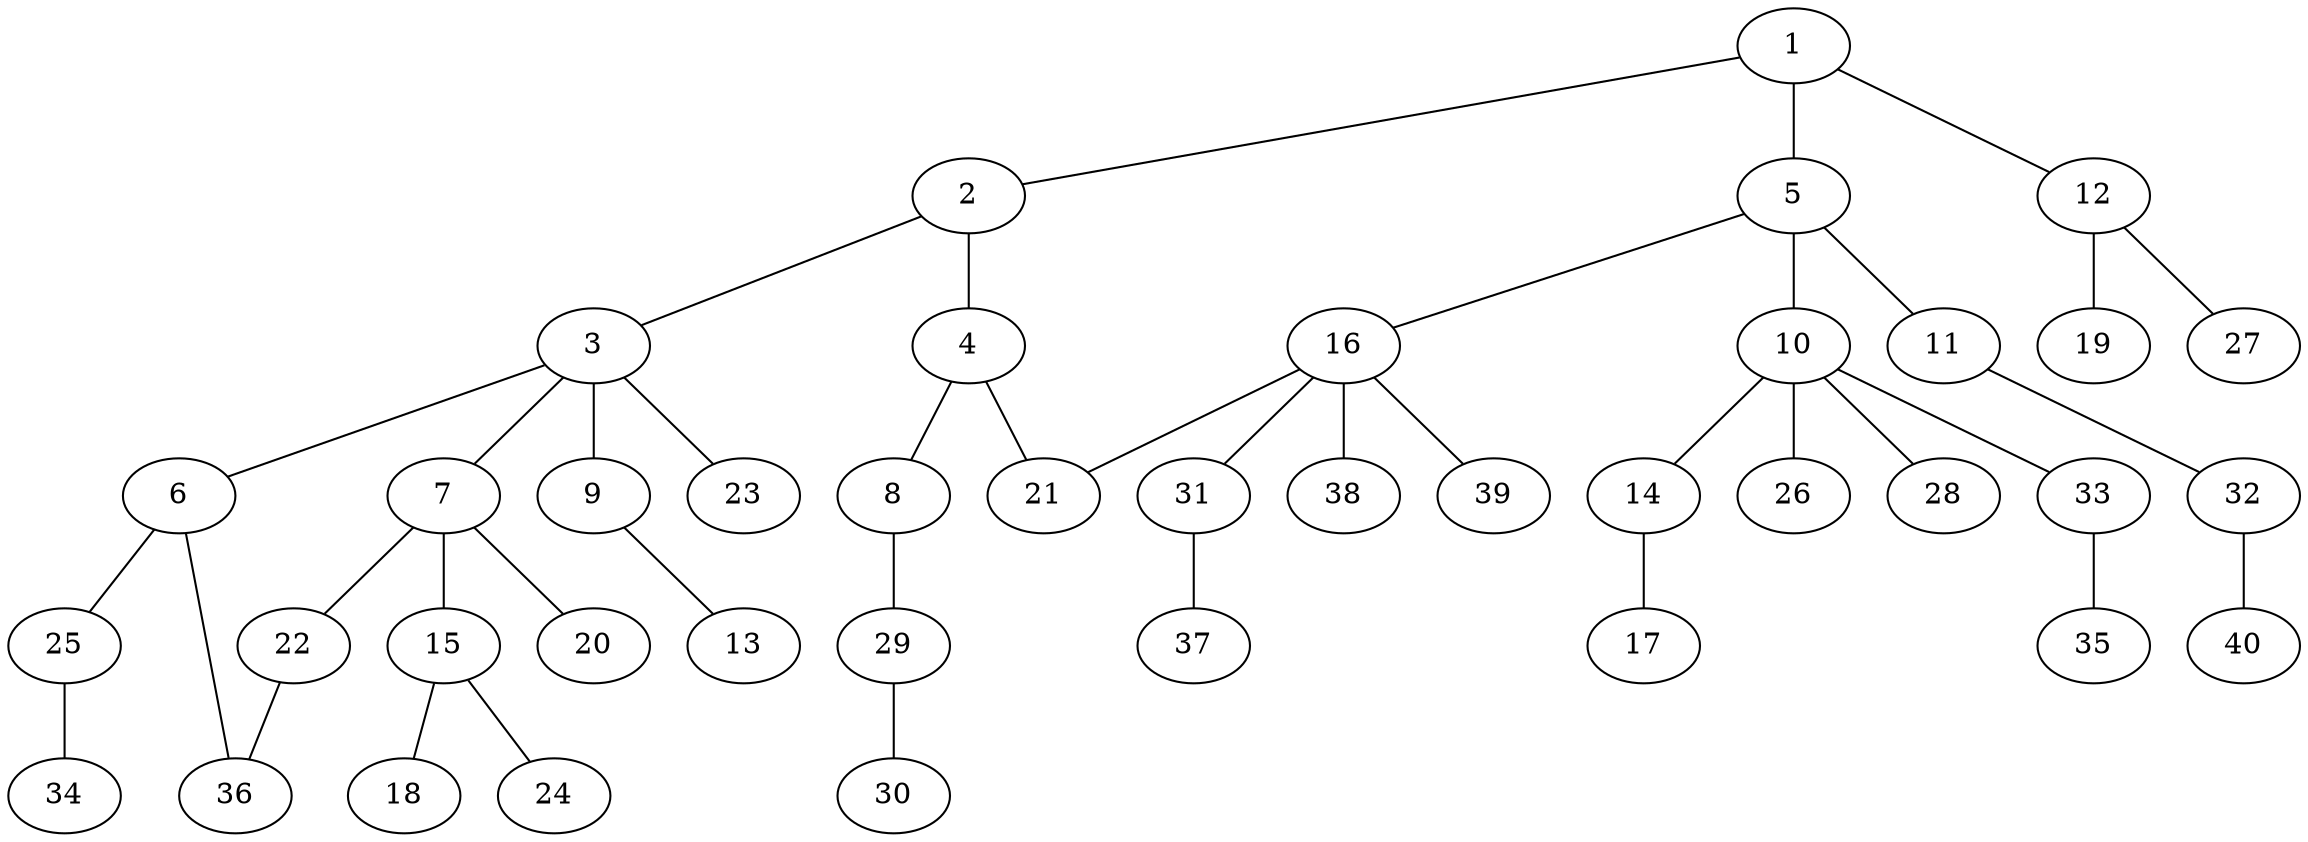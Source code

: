graph graphname {1--2
1--5
1--12
2--3
2--4
3--6
3--7
3--9
3--23
4--8
4--21
5--10
5--11
5--16
6--25
6--36
7--15
7--20
7--22
8--29
9--13
10--14
10--26
10--28
10--33
11--32
12--19
12--27
14--17
15--18
15--24
16--21
16--31
16--38
16--39
22--36
25--34
29--30
31--37
32--40
33--35
}